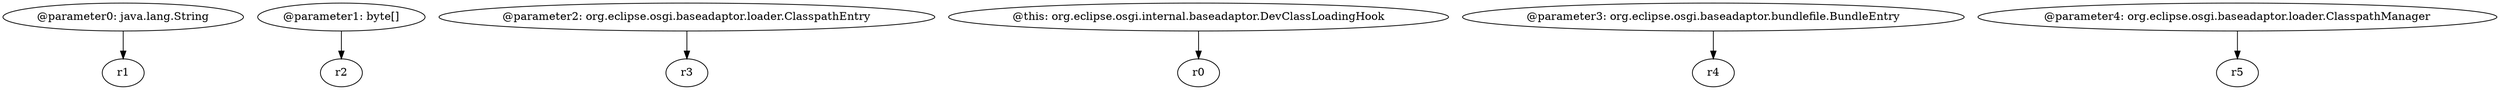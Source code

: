 digraph g {
0[label="@parameter0: java.lang.String"]
1[label="r1"]
0->1[label=""]
2[label="@parameter1: byte[]"]
3[label="r2"]
2->3[label=""]
4[label="@parameter2: org.eclipse.osgi.baseadaptor.loader.ClasspathEntry"]
5[label="r3"]
4->5[label=""]
6[label="@this: org.eclipse.osgi.internal.baseadaptor.DevClassLoadingHook"]
7[label="r0"]
6->7[label=""]
8[label="@parameter3: org.eclipse.osgi.baseadaptor.bundlefile.BundleEntry"]
9[label="r4"]
8->9[label=""]
10[label="@parameter4: org.eclipse.osgi.baseadaptor.loader.ClasspathManager"]
11[label="r5"]
10->11[label=""]
}